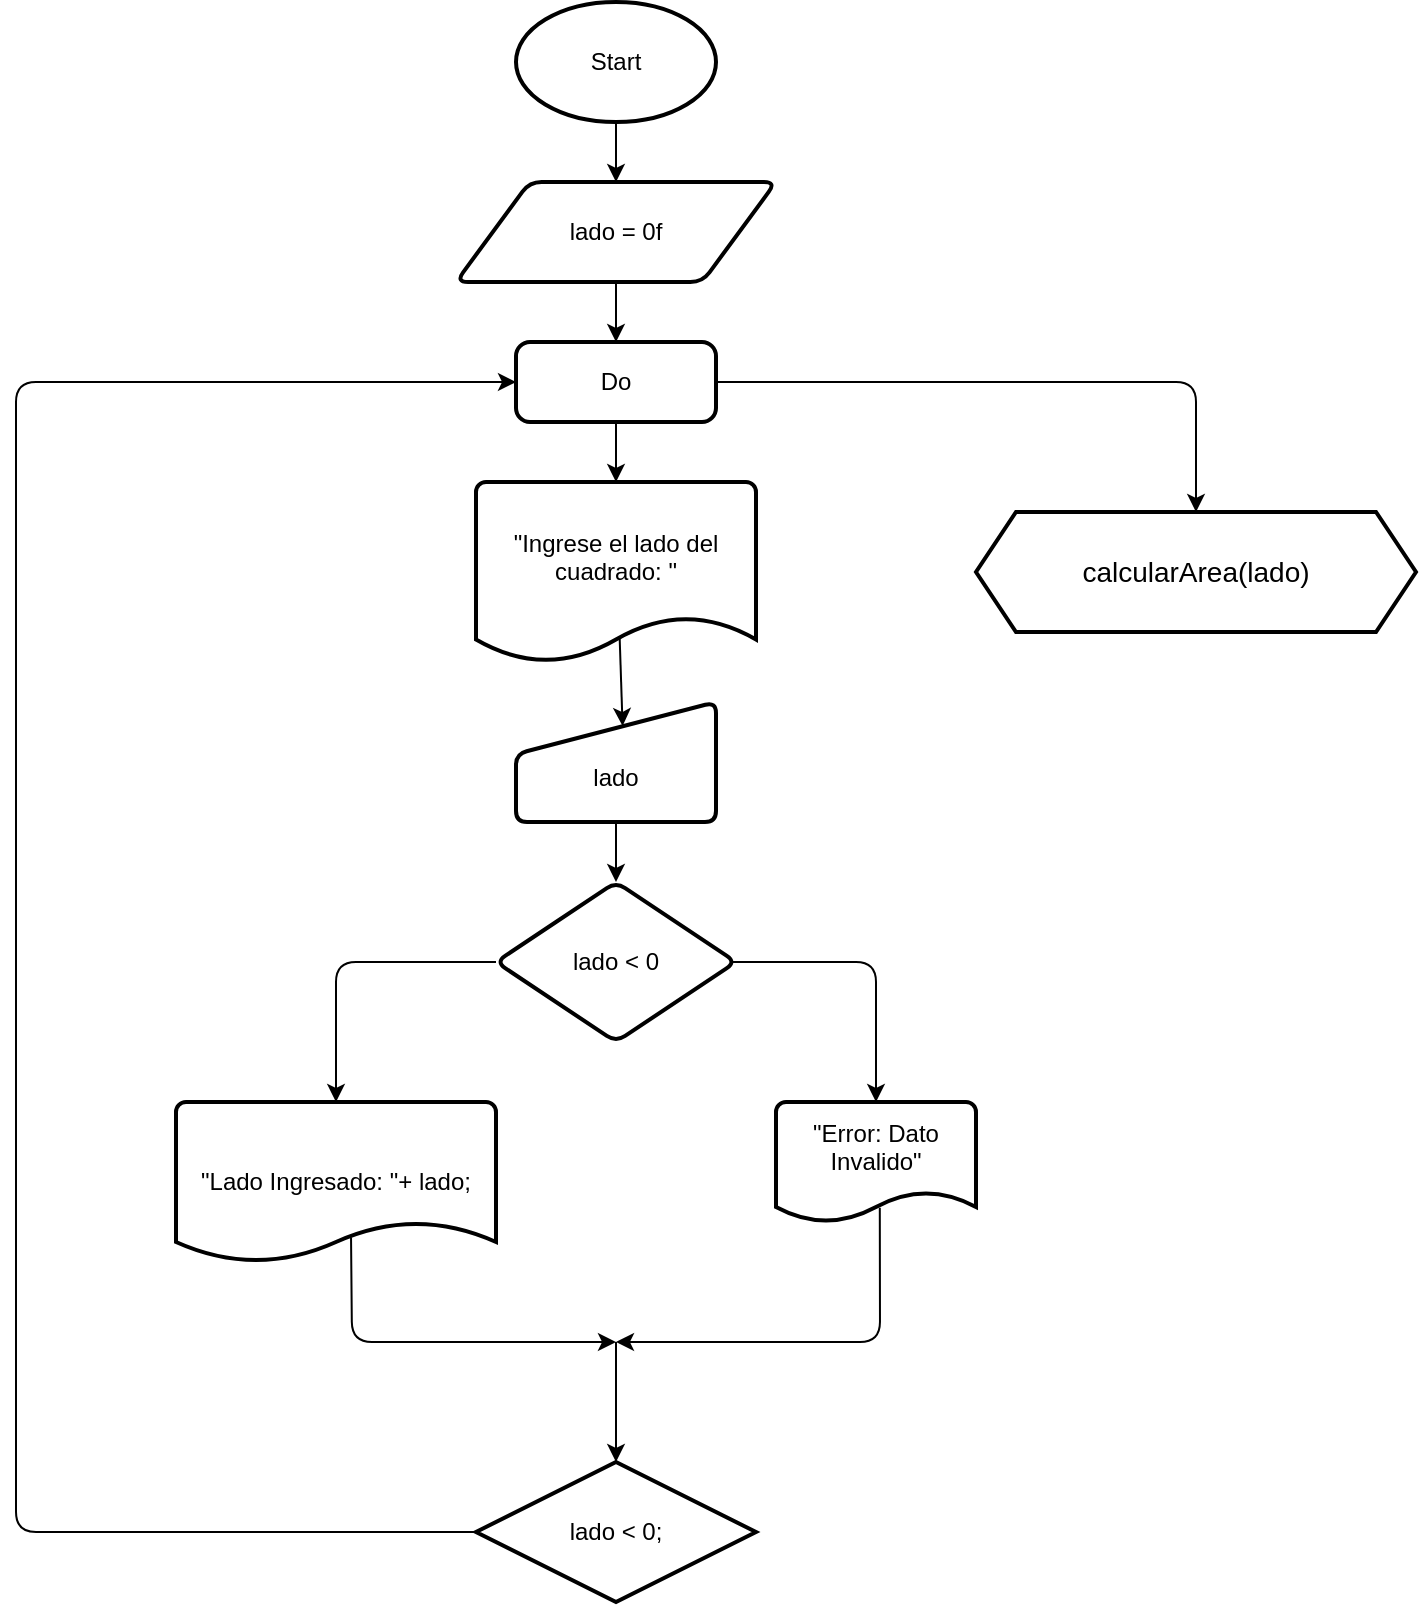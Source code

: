 <mxfile>
    <diagram id="T_v7aFDwC3xABKg-77wJ" name="Page-1">
        <mxGraphModel dx="2623" dy="921" grid="1" gridSize="10" guides="1" tooltips="1" connect="1" arrows="1" fold="1" page="1" pageScale="1" pageWidth="850" pageHeight="1100" math="0" shadow="0">
            <root>
                <mxCell id="0"/>
                <mxCell id="1" parent="0"/>
                <mxCell id="4" style="edgeStyle=none;html=1;entryX=0.5;entryY=0;entryDx=0;entryDy=0;" parent="1" source="2" target="3" edge="1">
                    <mxGeometry relative="1" as="geometry"/>
                </mxCell>
                <mxCell id="2" value="Start" style="strokeWidth=2;html=1;shape=mxgraph.flowchart.start_1;whiteSpace=wrap;" parent="1" vertex="1">
                    <mxGeometry x="170" y="40" width="100" height="60" as="geometry"/>
                </mxCell>
                <mxCell id="6" value="" style="edgeStyle=none;html=1;entryX=0.5;entryY=0;entryDx=0;entryDy=0;" parent="1" source="3" edge="1" target="20">
                    <mxGeometry relative="1" as="geometry">
                        <mxPoint x="220" y="220" as="targetPoint"/>
                    </mxGeometry>
                </mxCell>
                <mxCell id="3" value="lado = 0f" style="shape=parallelogram;html=1;strokeWidth=2;perimeter=parallelogramPerimeter;whiteSpace=wrap;rounded=1;arcSize=12;size=0.23;" parent="1" vertex="1">
                    <mxGeometry x="140" y="130" width="160" height="50" as="geometry"/>
                </mxCell>
                <mxCell id="7" value="&quot;Ingrese el lado del cuadrado: &quot;&lt;div&gt;&lt;br&gt;&lt;/div&gt;" style="strokeWidth=2;html=1;shape=mxgraph.flowchart.document2;whiteSpace=wrap;size=0.25;" parent="1" vertex="1">
                    <mxGeometry x="150" y="280" width="140" height="90" as="geometry"/>
                </mxCell>
                <mxCell id="11" value="" style="edgeStyle=none;html=1;" edge="1" parent="1" source="8" target="10">
                    <mxGeometry relative="1" as="geometry"/>
                </mxCell>
                <mxCell id="8" value="&lt;div&gt;&lt;br&gt;&lt;/div&gt;&lt;div&gt;lado&lt;/div&gt;" style="html=1;strokeWidth=2;shape=manualInput;whiteSpace=wrap;rounded=1;size=26;arcSize=11;" parent="1" vertex="1">
                    <mxGeometry x="170" y="390" width="100" height="60" as="geometry"/>
                </mxCell>
                <mxCell id="9" value="" style="edgeStyle=none;orthogonalLoop=1;jettySize=auto;html=1;exitX=0.513;exitY=0.862;exitDx=0;exitDy=0;exitPerimeter=0;entryX=0.533;entryY=0.2;entryDx=0;entryDy=0;entryPerimeter=0;" parent="1" source="7" target="8" edge="1">
                    <mxGeometry width="100" relative="1" as="geometry">
                        <mxPoint x="180" y="390" as="sourcePoint"/>
                        <mxPoint x="280" y="390" as="targetPoint"/>
                        <Array as="points"/>
                    </mxGeometry>
                </mxCell>
                <mxCell id="10" value="lado &amp;lt; 0" style="rhombus;whiteSpace=wrap;html=1;strokeWidth=2;rounded=1;arcSize=11;" vertex="1" parent="1">
                    <mxGeometry x="160" y="480" width="120" height="80" as="geometry"/>
                </mxCell>
                <mxCell id="12" style="edgeStyle=none;html=1;entryX=0.5;entryY=0;entryDx=0;entryDy=0;entryPerimeter=0;" edge="1" parent="1" target="15">
                    <mxGeometry relative="1" as="geometry">
                        <mxPoint x="80" y="520" as="targetPoint"/>
                        <mxPoint x="160" y="520" as="sourcePoint"/>
                        <Array as="points">
                            <mxPoint x="80" y="520"/>
                        </Array>
                    </mxGeometry>
                </mxCell>
                <mxCell id="13" style="edgeStyle=none;html=1;entryX=0.5;entryY=0;entryDx=0;entryDy=0;entryPerimeter=0;exitX=0.975;exitY=0.505;exitDx=0;exitDy=0;exitPerimeter=0;" edge="1" parent="1" target="17">
                    <mxGeometry relative="1" as="geometry">
                        <mxPoint x="360" y="520" as="targetPoint"/>
                        <mxPoint x="277" y="520" as="sourcePoint"/>
                        <Array as="points">
                            <mxPoint x="350" y="520"/>
                        </Array>
                    </mxGeometry>
                </mxCell>
                <mxCell id="14" style="edgeStyle=none;html=1;exitX=0.547;exitY=0.847;exitDx=0;exitDy=0;exitPerimeter=0;" edge="1" parent="1" source="15">
                    <mxGeometry relative="1" as="geometry">
                        <mxPoint x="220" y="710" as="targetPoint"/>
                        <Array as="points">
                            <mxPoint x="88" y="710"/>
                        </Array>
                    </mxGeometry>
                </mxCell>
                <mxCell id="15" value="&lt;div&gt;&quot;Lado Ingresado: &quot;+ lado;&lt;/div&gt;" style="strokeWidth=2;html=1;shape=mxgraph.flowchart.document2;whiteSpace=wrap;size=0.25;" vertex="1" parent="1">
                    <mxGeometry y="590" width="160" height="80" as="geometry"/>
                </mxCell>
                <mxCell id="16" style="edgeStyle=none;html=1;exitX=0.519;exitY=0.881;exitDx=0;exitDy=0;exitPerimeter=0;" edge="1" parent="1" source="17">
                    <mxGeometry relative="1" as="geometry">
                        <mxPoint x="220" y="710" as="targetPoint"/>
                        <Array as="points">
                            <mxPoint x="352" y="710"/>
                        </Array>
                    </mxGeometry>
                </mxCell>
                <mxCell id="17" value="&quot;Error: Dato Invalido&quot;&lt;div&gt;&lt;br&gt;&lt;/div&gt;" style="strokeWidth=2;html=1;shape=mxgraph.flowchart.document2;whiteSpace=wrap;size=0.25;" vertex="1" parent="1">
                    <mxGeometry x="300" y="590" width="100" height="60" as="geometry"/>
                </mxCell>
                <mxCell id="22" style="edgeStyle=none;html=1;entryX=0;entryY=0.5;entryDx=0;entryDy=0;exitX=0;exitY=0.5;exitDx=0;exitDy=0;exitPerimeter=0;" edge="1" parent="1" source="18" target="20">
                    <mxGeometry relative="1" as="geometry">
                        <Array as="points">
                            <mxPoint x="-80" y="805"/>
                            <mxPoint x="-80" y="230"/>
                        </Array>
                    </mxGeometry>
                </mxCell>
                <mxCell id="18" value="lado &amp;lt; 0;" style="strokeWidth=2;html=1;shape=mxgraph.flowchart.decision;whiteSpace=wrap;" vertex="1" parent="1">
                    <mxGeometry x="150" y="770" width="140" height="70" as="geometry"/>
                </mxCell>
                <mxCell id="19" value="" style="edgeStyle=none;orthogonalLoop=1;jettySize=auto;html=1;" edge="1" parent="1" target="18">
                    <mxGeometry width="100" relative="1" as="geometry">
                        <mxPoint x="220" y="710" as="sourcePoint"/>
                        <mxPoint x="420" y="760" as="targetPoint"/>
                        <Array as="points"/>
                    </mxGeometry>
                </mxCell>
                <mxCell id="24" style="edgeStyle=none;html=1;entryX=0.5;entryY=0;entryDx=0;entryDy=0;" edge="1" parent="1" source="20" target="23">
                    <mxGeometry relative="1" as="geometry">
                        <Array as="points">
                            <mxPoint x="510" y="230"/>
                        </Array>
                    </mxGeometry>
                </mxCell>
                <mxCell id="20" value="Do" style="rounded=1;whiteSpace=wrap;html=1;absoluteArcSize=1;arcSize=14;strokeWidth=2;" vertex="1" parent="1">
                    <mxGeometry x="170" y="210" width="100" height="40" as="geometry"/>
                </mxCell>
                <mxCell id="21" style="edgeStyle=none;html=1;entryX=0.5;entryY=0;entryDx=0;entryDy=0;entryPerimeter=0;" edge="1" parent="1" source="20" target="7">
                    <mxGeometry relative="1" as="geometry"/>
                </mxCell>
                <mxCell id="23" value="calcularArea(lado)" style="shape=hexagon;perimeter=hexagonPerimeter2;whiteSpace=wrap;html=1;fixedSize=1;strokeWidth=2;fontSize=14;" vertex="1" parent="1">
                    <mxGeometry x="400" y="295" width="220" height="60" as="geometry"/>
                </mxCell>
            </root>
        </mxGraphModel>
    </diagram>
</mxfile>
